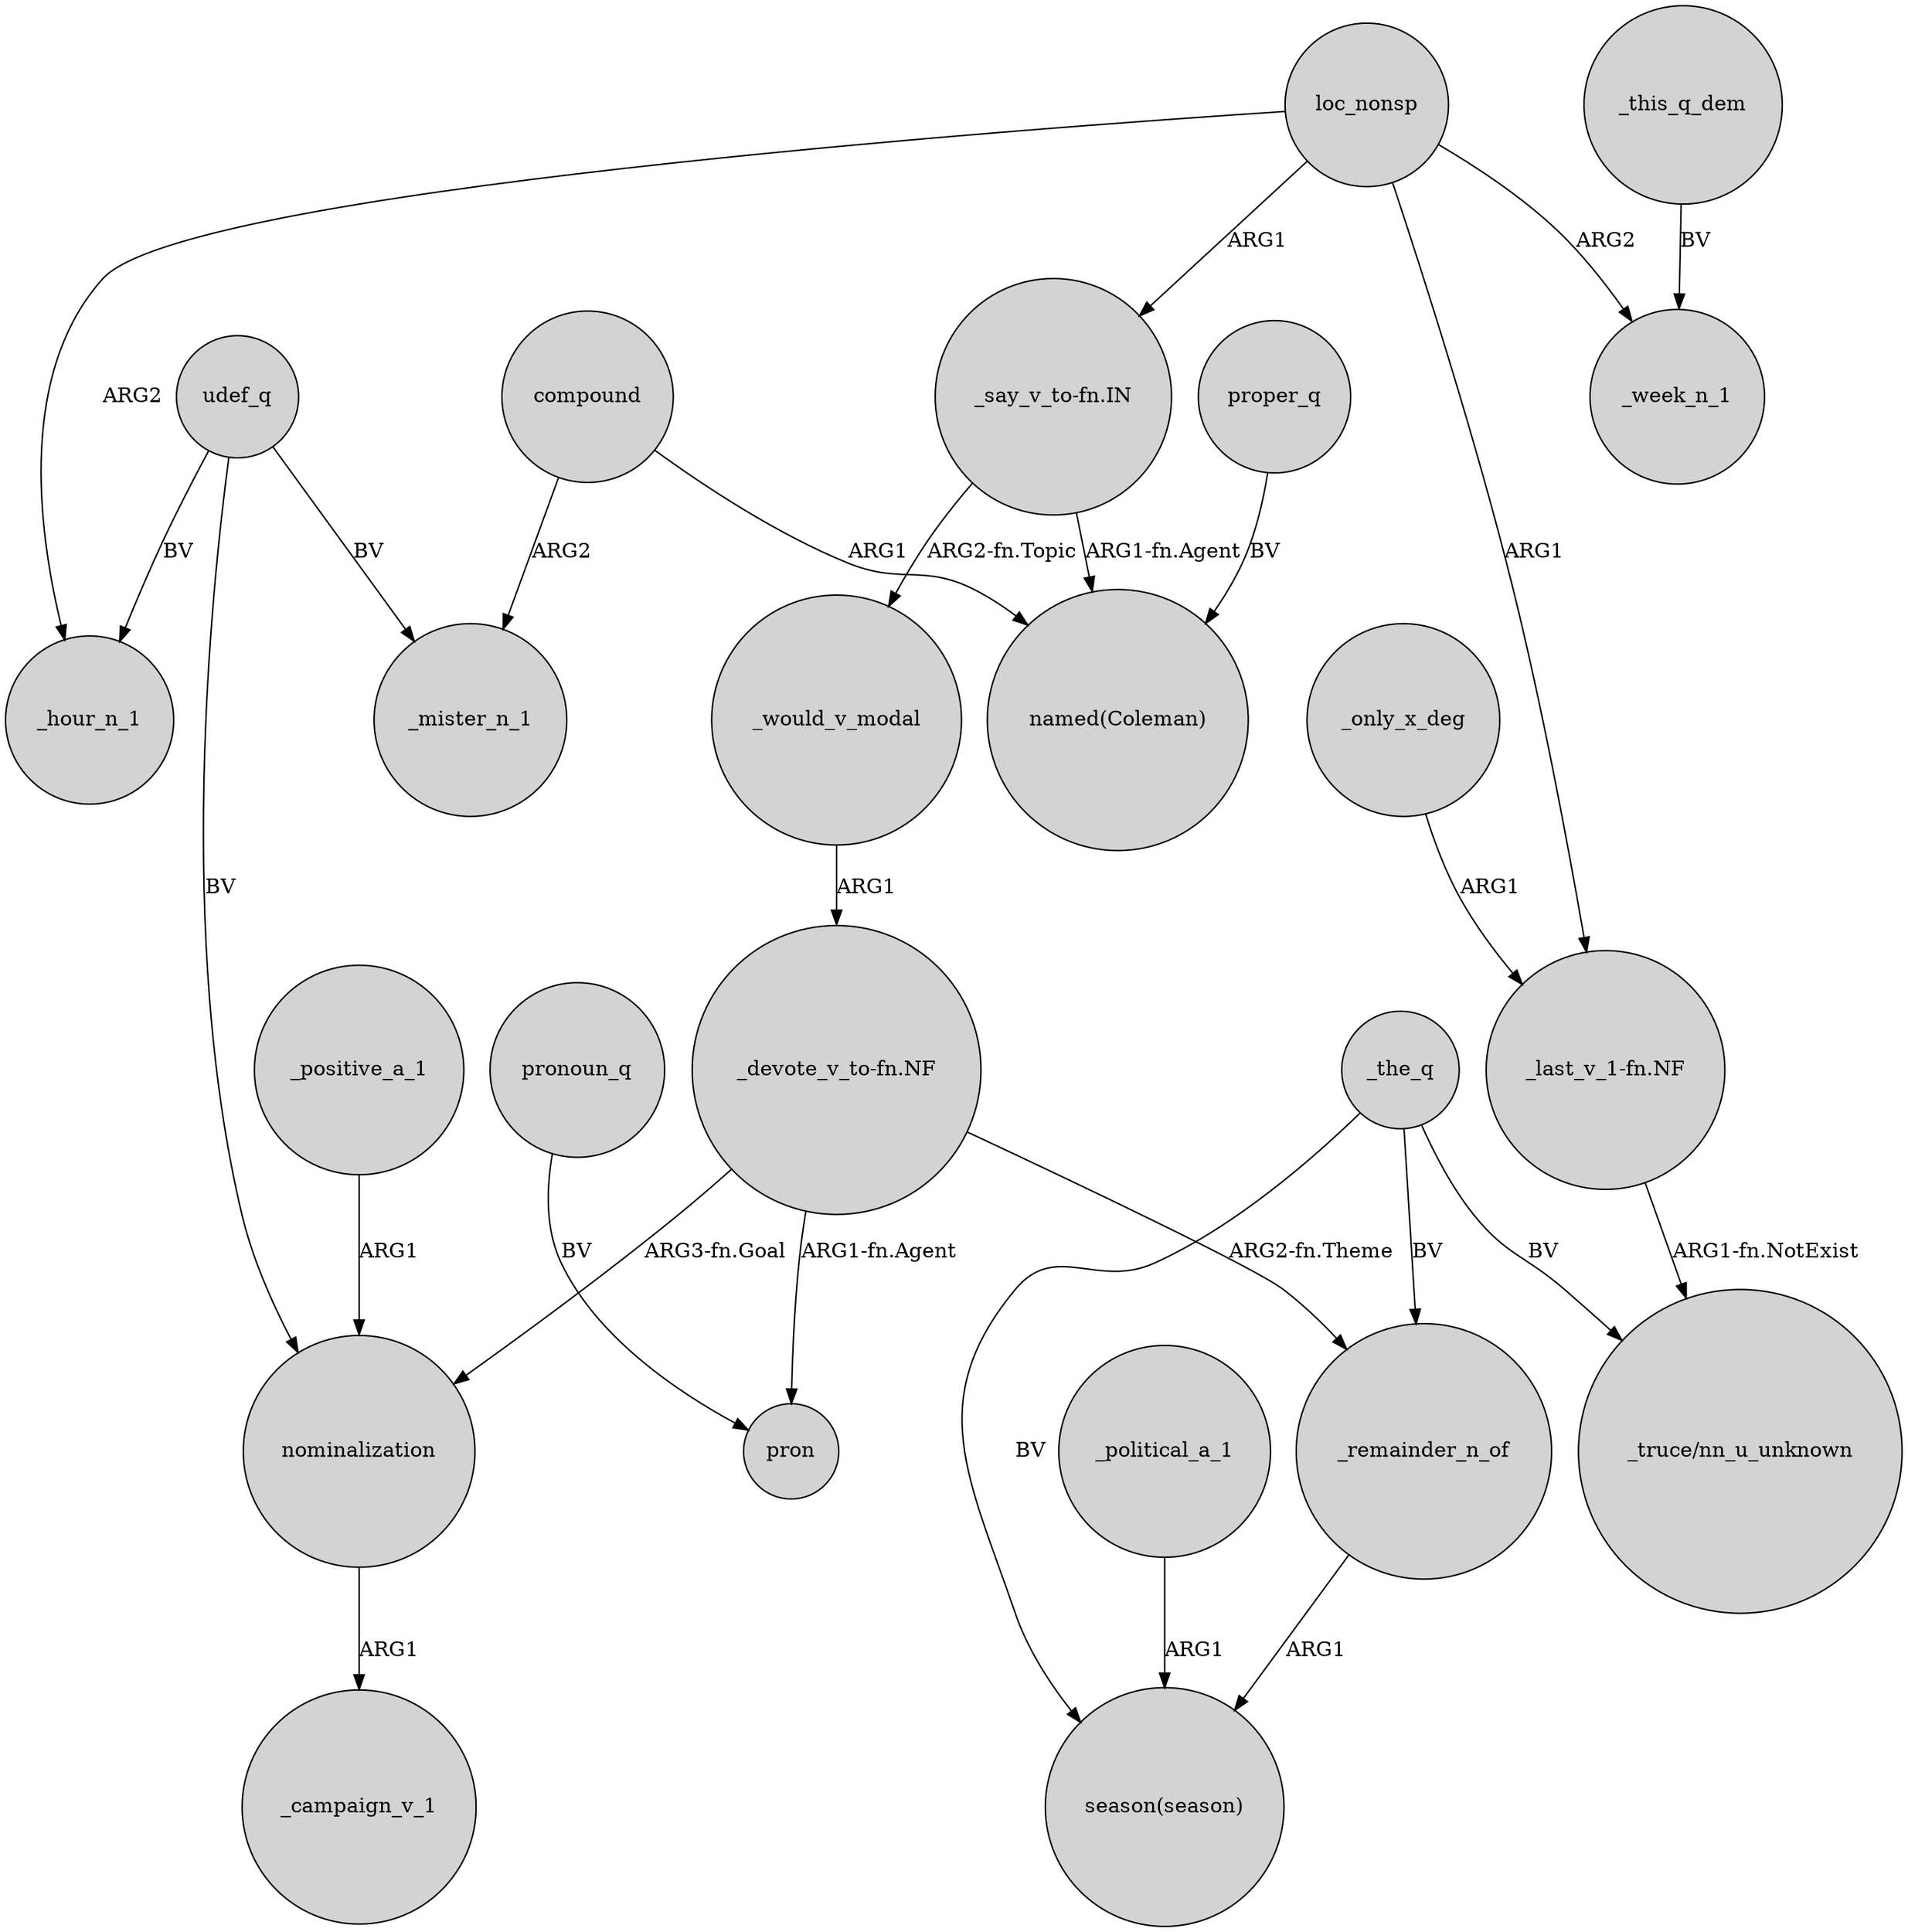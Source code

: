 digraph {
	node [shape=circle style=filled]
	"_say_v_to-fn.IN" -> _would_v_modal [label="ARG2-fn.Topic"]
	"_devote_v_to-fn.NF" -> pron [label="ARG1-fn.Agent"]
	_the_q -> "season(season)" [label=BV]
	loc_nonsp -> _hour_n_1 [label=ARG2]
	_only_x_deg -> "_last_v_1-fn.NF" [label=ARG1]
	loc_nonsp -> "_last_v_1-fn.NF" [label=ARG1]
	nominalization -> _campaign_v_1 [label=ARG1]
	compound -> _mister_n_1 [label=ARG2]
	_would_v_modal -> "_devote_v_to-fn.NF" [label=ARG1]
	udef_q -> _hour_n_1 [label=BV]
	udef_q -> _mister_n_1 [label=BV]
	_remainder_n_of -> "season(season)" [label=ARG1]
	_political_a_1 -> "season(season)" [label=ARG1]
	compound -> "named(Coleman)" [label=ARG1]
	_positive_a_1 -> nominalization [label=ARG1]
	pronoun_q -> pron [label=BV]
	_this_q_dem -> _week_n_1 [label=BV]
	loc_nonsp -> _week_n_1 [label=ARG2]
	"_devote_v_to-fn.NF" -> nominalization [label="ARG3-fn.Goal"]
	loc_nonsp -> "_say_v_to-fn.IN" [label=ARG1]
	"_devote_v_to-fn.NF" -> _remainder_n_of [label="ARG2-fn.Theme"]
	udef_q -> nominalization [label=BV]
	_the_q -> _remainder_n_of [label=BV]
	_the_q -> "_truce/nn_u_unknown" [label=BV]
	"_say_v_to-fn.IN" -> "named(Coleman)" [label="ARG1-fn.Agent"]
	"_last_v_1-fn.NF" -> "_truce/nn_u_unknown" [label="ARG1-fn.NotExist"]
	proper_q -> "named(Coleman)" [label=BV]
}
